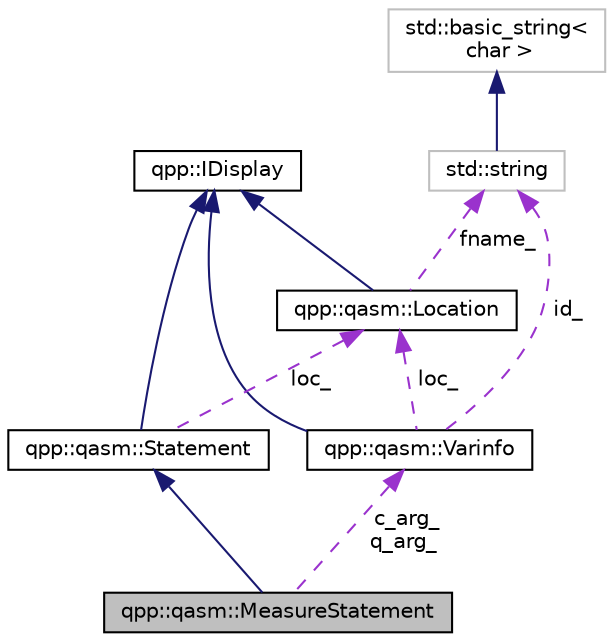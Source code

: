 digraph "qpp::qasm::MeasureStatement"
{
  edge [fontname="Helvetica",fontsize="10",labelfontname="Helvetica",labelfontsize="10"];
  node [fontname="Helvetica",fontsize="10",shape=record];
  Node3 [label="qpp::qasm::MeasureStatement",height=0.2,width=0.4,color="black", fillcolor="grey75", style="filled", fontcolor="black"];
  Node4 -> Node3 [dir="back",color="midnightblue",fontsize="10",style="solid",fontname="Helvetica"];
  Node4 [label="qpp::qasm::Statement",height=0.2,width=0.4,color="black", fillcolor="white", style="filled",URL="$classqpp_1_1qasm_1_1_statement.html",tooltip="Base class for openQASM statements. "];
  Node5 -> Node4 [dir="back",color="midnightblue",fontsize="10",style="solid",fontname="Helvetica"];
  Node5 [label="qpp::IDisplay",height=0.2,width=0.4,color="black", fillcolor="white", style="filled",URL="$classqpp_1_1_i_display.html",tooltip="Abstract class (interface) that mandates the definition of virtual std::ostream& display(std::ostream..."];
  Node6 -> Node4 [dir="back",color="darkorchid3",fontsize="10",style="dashed",label=" loc_" ,fontname="Helvetica"];
  Node6 [label="qpp::qasm::Location",height=0.2,width=0.4,color="black", fillcolor="white", style="filled",URL="$classqpp_1_1qasm_1_1_location.html",tooltip="Source location class. "];
  Node5 -> Node6 [dir="back",color="midnightblue",fontsize="10",style="solid",fontname="Helvetica"];
  Node7 -> Node6 [dir="back",color="darkorchid3",fontsize="10",style="dashed",label=" fname_" ,fontname="Helvetica"];
  Node7 [label="std::string",height=0.2,width=0.4,color="grey75", fillcolor="white", style="filled",tooltip="STL class. "];
  Node8 -> Node7 [dir="back",color="midnightblue",fontsize="10",style="solid",fontname="Helvetica"];
  Node8 [label="std::basic_string\<\l char \>",height=0.2,width=0.4,color="grey75", fillcolor="white", style="filled",tooltip="STL class. "];
  Node9 -> Node3 [dir="back",color="darkorchid3",fontsize="10",style="dashed",label=" c_arg_\nq_arg_" ,fontname="Helvetica"];
  Node9 [label="qpp::qasm::Varinfo",height=0.2,width=0.4,color="black", fillcolor="white", style="filled",URL="$classqpp_1_1qasm_1_1_varinfo.html",tooltip="Class for variable accesses. "];
  Node5 -> Node9 [dir="back",color="midnightblue",fontsize="10",style="solid",fontname="Helvetica"];
  Node6 -> Node9 [dir="back",color="darkorchid3",fontsize="10",style="dashed",label=" loc_" ,fontname="Helvetica"];
  Node7 -> Node9 [dir="back",color="darkorchid3",fontsize="10",style="dashed",label=" id_" ,fontname="Helvetica"];
}
